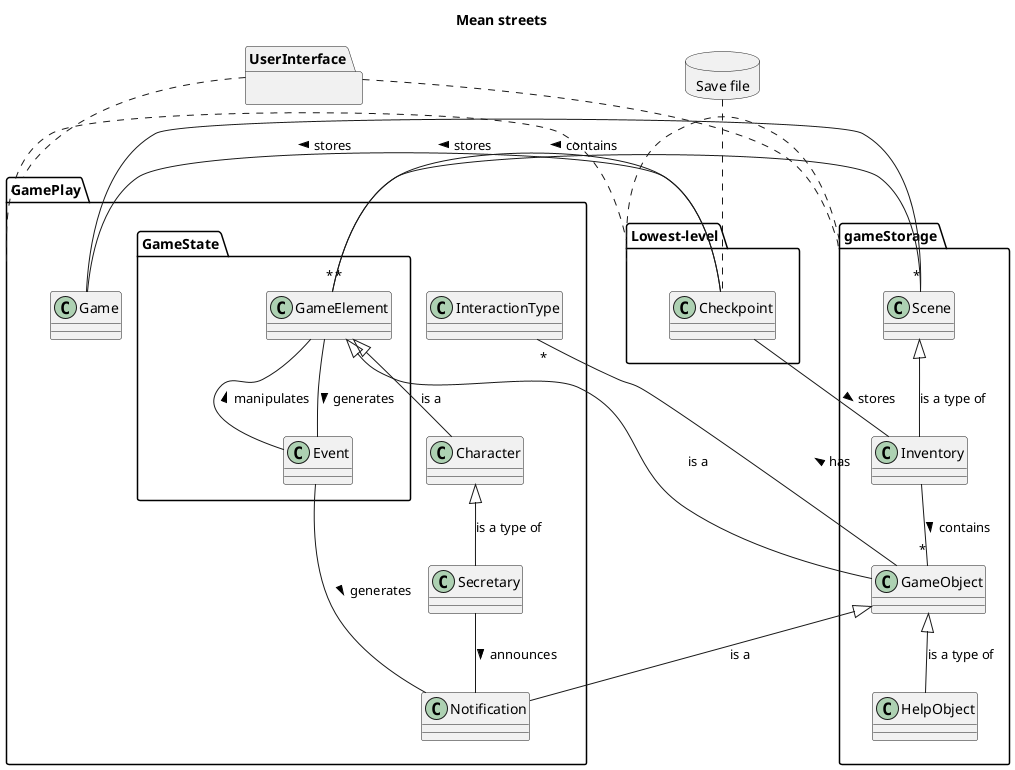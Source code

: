 @startuml
title Mean streets
top to bottom direction
database "Save file" {
}
package UserInterface {

}


package gameStorage {
    class Inventory
    class GameObject
    class HelpObject
    class Scene
}




package GamePlay {
    class Game
    class Secretary
    class Character
    class Notification
    class InteractionType

    package GameState {
        class GameElement
        class Event
    }
}


package "Lowest-level" {
    class Checkpoint
}

"Save file" .. Checkpoint
UserInterface .. gameStorage
UserInterface .. GamePlay

GamePlay .. "Lowest-level"
gameStorage .. "Lowest-level"


Game -- "*" Scene

Checkpoint -- "*" GameElement : stores >
Checkpoint -- Inventory : stores >
Checkpoint - Game : stores >
Character <|-- Secretary : is a type of
GameElement <|-- GameObject : is a
GameElement <|-- Character : is a
Scene - "*" GameElement : contains >
Scene <|-- Inventory : is a type of
Inventory -- "*" GameObject : contains >
GameElement -- Event : generates >
Event -- Notification : generates >
Event -- GameElement : manipulates >
Secretary -- Notification : announces >
GameObject <|-- HelpObject : is a type of
GameObject <|-- Notification : is a
GameObject -- "*" InteractionType : has >

@enduml